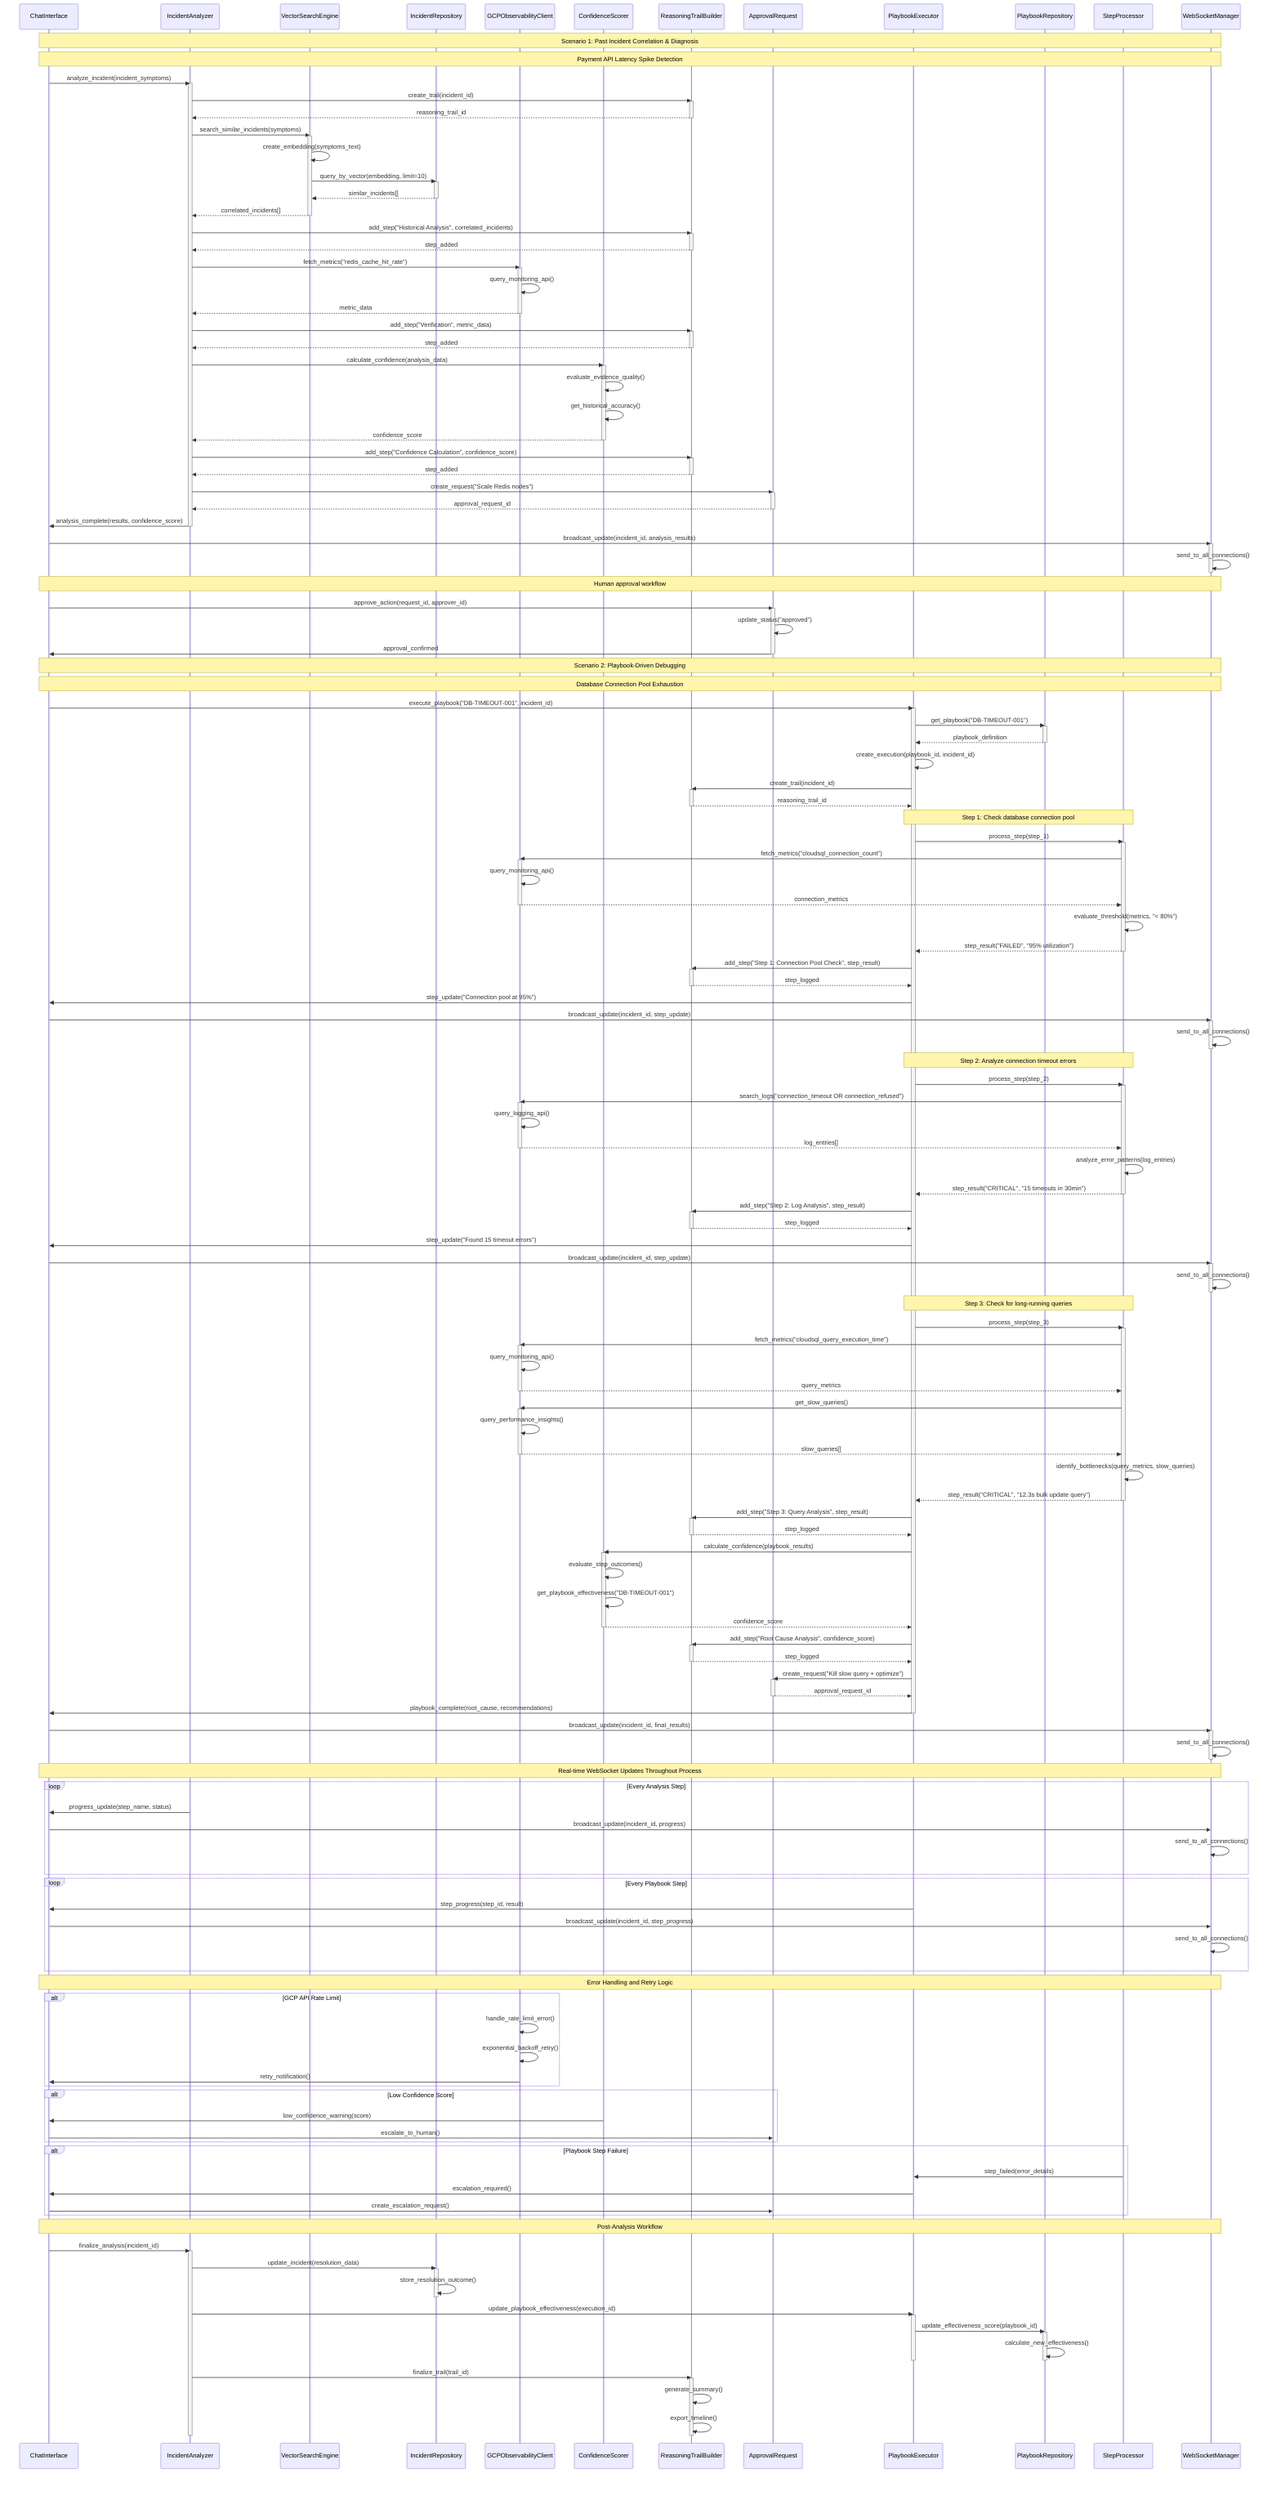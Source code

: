 sequenceDiagram
    participant UI as ChatInterface
    participant IA as IncidentAnalyzer
    participant VSE as VectorSearchEngine
    participant IR as IncidentRepository
    participant GCP as GCPObservabilityClient
    participant CS as ConfidenceScorer
    participant RTB as ReasoningTrailBuilder
    participant AR as ApprovalRequest
    participant PE as PlaybookExecutor
    participant PR as PlaybookRepository
    participant SP as StepProcessor
    participant WS as WebSocketManager
    
    Note over UI, WS: Scenario 1: Past Incident Correlation & Diagnosis
    Note over UI, WS: Payment API Latency Spike Detection
    
    UI->>IA: analyze_incident(incident_symptoms)
    activate IA
    
    IA->>RTB: create_trail(incident_id)
    activate RTB
    RTB-->>IA: reasoning_trail_id
    deactivate RTB
    
    IA->>VSE: search_similar_incidents(symptoms)
    activate VSE
    VSE->>VSE: create_embedding(symptoms_text)
    VSE->>IR: query_by_vector(embedding, limit=10)
    activate IR
    IR-->>VSE: similar_incidents[]
    deactivate IR
    VSE-->>IA: correlated_incidents[]
    deactivate VSE
    
    IA->>RTB: add_step("Historical Analysis", correlated_incidents)
    activate RTB
    RTB-->>IA: step_added
    deactivate RTB
    
    IA->>GCP: fetch_metrics("redis_cache_hit_rate")
    activate GCP
    GCP->>GCP: query_monitoring_api()
    GCP-->>IA: metric_data
    deactivate GCP
    
    IA->>RTB: add_step("Verification", metric_data)
    activate RTB
    RTB-->>IA: step_added
    deactivate RTB
    
    IA->>CS: calculate_confidence(analysis_data)
    activate CS
    CS->>CS: evaluate_evidence_quality()
    CS->>CS: get_historical_accuracy()
    CS-->>IA: confidence_score
    deactivate CS
    
    IA->>RTB: add_step("Confidence Calculation", confidence_score)
    activate RTB
    RTB-->>IA: step_added
    deactivate RTB
    
    IA->>AR: create_request("Scale Redis nodes")
    activate AR
    AR-->>IA: approval_request_id
    deactivate AR
    
    IA->>UI: analysis_complete(results, confidence_score)
    deactivate IA
    
    UI->>WS: broadcast_update(incident_id, analysis_results)
    activate WS
    WS->>WS: send_to_all_connections()
    deactivate WS
    
    Note over UI, WS: Human approval workflow
    UI->>AR: approve_action(request_id, approver_id)
    activate AR
    AR->>AR: update_status("approved")
    AR->>UI: approval_confirmed
    deactivate AR
    
    Note over UI, WS: Scenario 2: Playbook-Driven Debugging
    Note over UI, WS: Database Connection Pool Exhaustion
    
    UI->>PE: execute_playbook("DB-TIMEOUT-001", incident_id)
    activate PE
    
    PE->>PR: get_playbook("DB-TIMEOUT-001")
    activate PR
    PR-->>PE: playbook_definition
    deactivate PR
    
    PE->>PE: create_execution(playbook_id, incident_id)
    
    PE->>RTB: create_trail(incident_id)
    activate RTB
    RTB-->>PE: reasoning_trail_id
    deactivate RTB
    
    Note over PE, SP: Step 1: Check database connection pool
    PE->>SP: process_step(step_1)
    activate SP
    SP->>GCP: fetch_metrics("cloudsql_connection_count")
    activate GCP
    GCP->>GCP: query_monitoring_api()
    GCP-->>SP: connection_metrics
    deactivate GCP
    
    SP->>SP: evaluate_threshold(metrics, "< 80%")
    SP-->>PE: step_result("FAILED", "95% utilization")
    deactivate SP
    
    PE->>RTB: add_step("Step 1: Connection Pool Check", step_result)
    activate RTB
    RTB-->>PE: step_logged
    deactivate RTB
    
    PE->>UI: step_update("Connection pool at 95%")
    UI->>WS: broadcast_update(incident_id, step_update)
    activate WS
    WS->>WS: send_to_all_connections()
    deactivate WS
    
    Note over PE, SP: Step 2: Analyze connection timeout errors
    PE->>SP: process_step(step_2)
    activate SP
    SP->>GCP: search_logs("connection_timeout OR connection_refused")
    activate GCP
    GCP->>GCP: query_logging_api()
    GCP-->>SP: log_entries[]
    deactivate GCP
    
    SP->>SP: analyze_error_patterns(log_entries)
    SP-->>PE: step_result("CRITICAL", "15 timeouts in 30min")
    deactivate SP
    
    PE->>RTB: add_step("Step 2: Log Analysis", step_result)
    activate RTB
    RTB-->>PE: step_logged
    deactivate RTB
    
    PE->>UI: step_update("Found 15 timeout errors")
    UI->>WS: broadcast_update(incident_id, step_update)
    activate WS
    WS->>WS: send_to_all_connections()
    deactivate WS
    
    Note over PE, SP: Step 3: Check for long-running queries
    PE->>SP: process_step(step_3)
    activate SP
    SP->>GCP: fetch_metrics("cloudsql_query_execution_time")
    activate GCP
    GCP->>GCP: query_monitoring_api()
    GCP-->>SP: query_metrics
    deactivate GCP
    
    SP->>GCP: get_slow_queries()
    activate GCP
    GCP->>GCP: query_performance_insights()
    GCP-->>SP: slow_queries[]
    deactivate GCP
    
    SP->>SP: identify_bottlenecks(query_metrics, slow_queries)
    SP-->>PE: step_result("CRITICAL", "12.3s bulk update query")
    deactivate SP
    
    PE->>RTB: add_step("Step 3: Query Analysis", step_result)
    activate RTB
    RTB-->>PE: step_logged
    deactivate RTB
    
    PE->>CS: calculate_confidence(playbook_results)
    activate CS
    CS->>CS: evaluate_step_outcomes()
    CS->>CS: get_playbook_effectiveness("DB-TIMEOUT-001")
    CS-->>PE: confidence_score
    deactivate CS
    
    PE->>RTB: add_step("Root Cause Analysis", confidence_score)
    activate RTB
    RTB-->>PE: step_logged
    deactivate RTB
    
    PE->>AR: create_request("Kill slow query + optimize")
    activate AR
    AR-->>PE: approval_request_id
    deactivate AR
    
    PE->>UI: playbook_complete(root_cause, recommendations)
    deactivate PE
    
    UI->>WS: broadcast_update(incident_id, final_results)
    activate WS
    WS->>WS: send_to_all_connections()
    deactivate WS
    
    Note over UI, WS: Real-time WebSocket Updates Throughout Process
    
    loop Every Analysis Step
        IA->>UI: progress_update(step_name, status)
        UI->>WS: broadcast_update(incident_id, progress)
        WS->>WS: send_to_all_connections()
    end
    
    loop Every Playbook Step
        PE->>UI: step_progress(step_id, result)
        UI->>WS: broadcast_update(incident_id, step_progress)
        WS->>WS: send_to_all_connections()
    end
    
    Note over UI, WS: Error Handling and Retry Logic
    
    alt GCP API Rate Limit
        GCP->>GCP: handle_rate_limit_error()
        GCP->>GCP: exponential_backoff_retry()
        GCP->>UI: retry_notification()
    end
    
    alt Low Confidence Score
        CS->>UI: low_confidence_warning(score)
        UI->>AR: escalate_to_human()
    end
    
    alt Playbook Step Failure
        SP->>PE: step_failed(error_details)
        PE->>UI: escalation_required()
        UI->>AR: create_escalation_request()
    end
    
    Note over UI, WS: Post-Analysis Workflow
    
    UI->>IA: finalize_analysis(incident_id)
    activate IA
    IA->>IR: update_incident(resolution_data)
    activate IR
    IR->>IR: store_resolution_outcome()
    deactivate IR
    
    IA->>PE: update_playbook_effectiveness(execution_id)
    activate PE
    PE->>PR: update_effectiveness_score(playbook_id)
    activate PR
    PR->>PR: calculate_new_effectiveness()
    deactivate PR
    deactivate PE
    
    IA->>RTB: finalize_trail(trail_id)
    activate RTB
    RTB->>RTB: generate_summary()
    RTB->>RTB: export_timeline()
    deactivate RTB
    deactivate IA